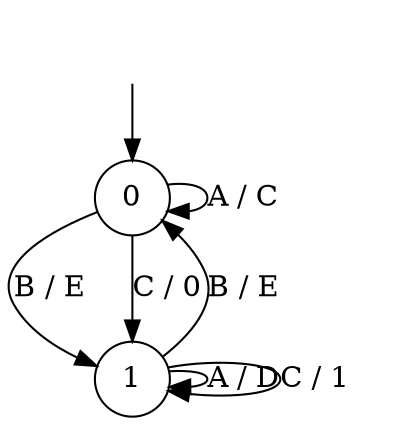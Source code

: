 digraph g {
__start0 [label="" shape="none"];

	s0 [shape="circle" label="0"];
	s1 [shape="circle" label="1"];
	s0 -> s0 [label="A / C"];
	s0 -> s1 [label="B / E"];
	s0 -> s1 [label="C / 0"];
	s1 -> s1 [label="A / D"];
	s1 -> s0 [label="B / E"];
	s1 -> s1 [label="C / 1"];

__start0 -> s0;
}
